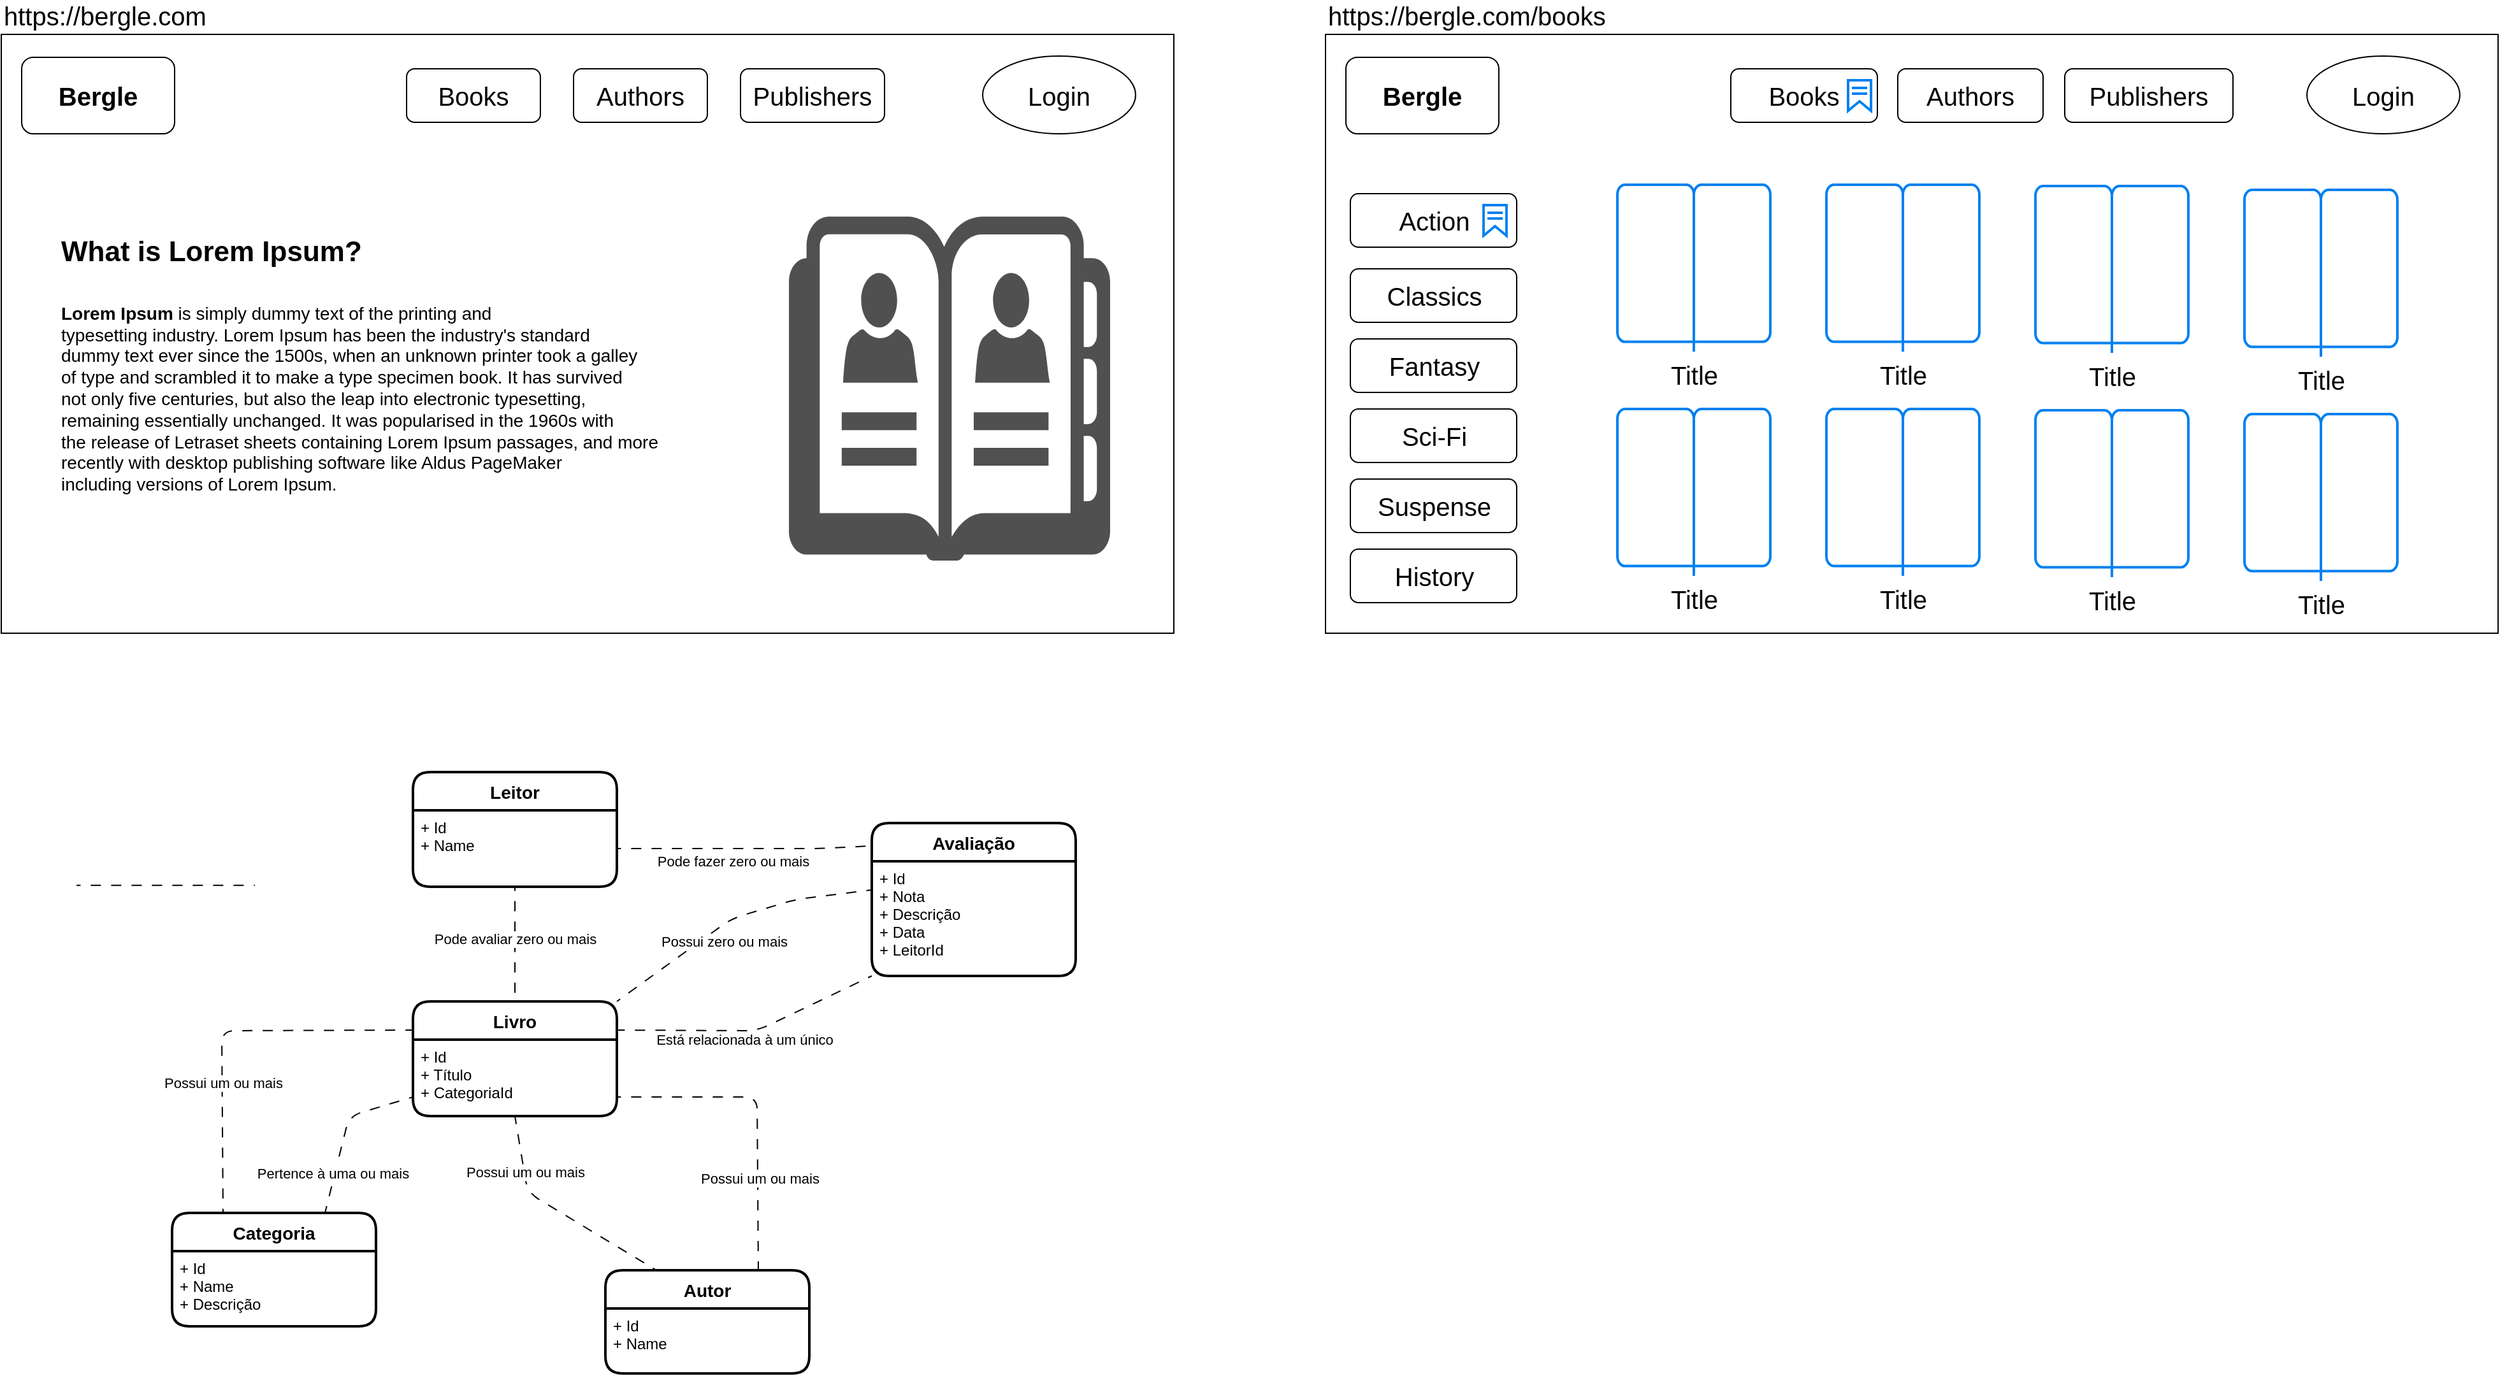 <mxfile>
    <diagram id="aeK9TVIWi9eqSDKCjZsI" name="Page-1">
        <mxGraphModel dx="1261" dy="881" grid="0" gridSize="10" guides="1" tooltips="1" connect="1" arrows="1" fold="1" page="1" pageScale="1" pageWidth="4681" pageHeight="3300" math="0" shadow="0">
            <root>
                <mxCell id="0"/>
                <mxCell id="1" parent="0"/>
                <mxCell id="2" value="https://bergle.com" style="rounded=0;whiteSpace=wrap;html=1;verticalAlign=bottom;labelPosition=center;verticalLabelPosition=top;align=left;fontStyle=0;fontSize=20;" vertex="1" parent="1">
                    <mxGeometry x="84" y="57" width="920" height="470" as="geometry"/>
                </mxCell>
                <mxCell id="D5PJ7m-70zFiwvf29XOF-29" value="Leitor" style="swimlane;childLayout=stackLayout;horizontal=1;startSize=30;horizontalStack=0;rounded=1;fontSize=14;fontStyle=1;strokeWidth=2;resizeParent=0;resizeLast=1;shadow=0;dashed=0;align=center;" parent="1" vertex="1">
                    <mxGeometry x="407" y="636" width="160" height="90" as="geometry"/>
                </mxCell>
                <mxCell id="D5PJ7m-70zFiwvf29XOF-30" value="+ Id&#10;+ Name" style="align=left;strokeColor=none;fillColor=none;spacingLeft=4;fontSize=12;verticalAlign=top;resizable=0;rotatable=0;part=1;" parent="D5PJ7m-70zFiwvf29XOF-29" vertex="1">
                    <mxGeometry y="30" width="160" height="60" as="geometry"/>
                </mxCell>
                <mxCell id="D5PJ7m-70zFiwvf29XOF-31" value="Avaliação" style="swimlane;childLayout=stackLayout;horizontal=1;startSize=30;horizontalStack=0;rounded=1;fontSize=14;fontStyle=1;strokeWidth=2;resizeParent=0;resizeLast=1;shadow=0;dashed=0;align=center;" parent="1" vertex="1">
                    <mxGeometry x="767" y="676" width="160" height="120" as="geometry"/>
                </mxCell>
                <mxCell id="D5PJ7m-70zFiwvf29XOF-32" value="+ Id&#10;+ Nota&#10;+ Descrição&#10;+ Data&#10;+ LeitorId&#10;" style="align=left;strokeColor=none;fillColor=none;spacingLeft=4;fontSize=12;verticalAlign=top;resizable=0;rotatable=0;part=1;" parent="D5PJ7m-70zFiwvf29XOF-31" vertex="1">
                    <mxGeometry y="30" width="160" height="90" as="geometry"/>
                </mxCell>
                <mxCell id="D5PJ7m-70zFiwvf29XOF-33" value="Livro" style="swimlane;childLayout=stackLayout;horizontal=1;startSize=30;horizontalStack=0;rounded=1;fontSize=14;fontStyle=1;strokeWidth=2;resizeParent=0;resizeLast=1;shadow=0;dashed=0;align=center;" parent="1" vertex="1">
                    <mxGeometry x="407" y="816" width="160" height="90" as="geometry"/>
                </mxCell>
                <mxCell id="D5PJ7m-70zFiwvf29XOF-34" value="+ Id&#10;+ Título&#10;+ CategoriaId&#10;" style="align=left;strokeColor=none;fillColor=none;spacingLeft=4;fontSize=12;verticalAlign=top;resizable=0;rotatable=0;part=1;" parent="D5PJ7m-70zFiwvf29XOF-33" vertex="1">
                    <mxGeometry y="30" width="160" height="60" as="geometry"/>
                </mxCell>
                <mxCell id="D5PJ7m-70zFiwvf29XOF-35" value="Autor" style="swimlane;childLayout=stackLayout;horizontal=1;startSize=30;horizontalStack=0;rounded=1;fontSize=14;fontStyle=1;strokeWidth=2;resizeParent=0;resizeLast=1;shadow=0;dashed=0;align=center;comic=0;moveCells=0;treeMoving=0;treeFolding=0;autosize=0;" parent="1" vertex="1">
                    <mxGeometry x="558" y="1027" width="160" height="81" as="geometry"/>
                </mxCell>
                <mxCell id="D5PJ7m-70zFiwvf29XOF-36" value="+ Id&#10;+ Name&#10;" style="align=left;strokeColor=none;fillColor=none;spacingLeft=4;fontSize=12;verticalAlign=top;resizable=0;rotatable=0;part=1;" parent="D5PJ7m-70zFiwvf29XOF-35" vertex="1">
                    <mxGeometry y="30" width="160" height="51" as="geometry"/>
                </mxCell>
                <mxCell id="D5PJ7m-70zFiwvf29XOF-37" value="Categoria" style="swimlane;childLayout=stackLayout;horizontal=1;startSize=30;horizontalStack=0;rounded=1;fontSize=14;fontStyle=1;strokeWidth=2;resizeParent=0;resizeLast=1;shadow=0;dashed=0;align=center;" parent="1" vertex="1">
                    <mxGeometry x="218" y="982" width="160" height="89" as="geometry"/>
                </mxCell>
                <mxCell id="D5PJ7m-70zFiwvf29XOF-38" value="+ Id&#10;+ Name&#10;+ Descrição" style="align=left;strokeColor=none;fillColor=none;spacingLeft=4;fontSize=12;verticalAlign=top;resizable=0;rotatable=0;part=1;" parent="D5PJ7m-70zFiwvf29XOF-37" vertex="1">
                    <mxGeometry y="30" width="160" height="59" as="geometry"/>
                </mxCell>
                <mxCell id="D5PJ7m-70zFiwvf29XOF-51" value="" style="endArrow=none;html=1;rounded=1;flowAnimation=1;exitX=1;exitY=0.5;exitDx=0;exitDy=0;orthogonal=0;" parent="1" source="D5PJ7m-70zFiwvf29XOF-30" edge="1">
                    <mxGeometry relative="1" as="geometry">
                        <mxPoint x="597" y="696" as="sourcePoint"/>
                        <mxPoint x="765" y="694" as="targetPoint"/>
                        <Array as="points">
                            <mxPoint x="667" y="696"/>
                            <mxPoint x="727" y="696"/>
                        </Array>
                    </mxGeometry>
                </mxCell>
                <mxCell id="D5PJ7m-70zFiwvf29XOF-52" value="Pode fazer zero ou mais" style="edgeLabel;html=1;align=center;verticalAlign=middle;resizable=0;points=[];" parent="D5PJ7m-70zFiwvf29XOF-51" vertex="1" connectable="0">
                    <mxGeometry x="-0.119" relative="1" as="geometry">
                        <mxPoint x="4" y="10" as="offset"/>
                    </mxGeometry>
                </mxCell>
                <mxCell id="D5PJ7m-70zFiwvf29XOF-55" value="" style="endArrow=none;html=1;rounded=1;flowAnimation=1;exitX=0;exitY=1;exitDx=0;exitDy=0;entryX=1;entryY=0.25;entryDx=0;entryDy=0;" parent="1" source="D5PJ7m-70zFiwvf29XOF-32" target="D5PJ7m-70zFiwvf29XOF-33" edge="1">
                    <mxGeometry relative="1" as="geometry">
                        <mxPoint x="747" y="836" as="sourcePoint"/>
                        <mxPoint x="607" y="836" as="targetPoint"/>
                        <Array as="points">
                            <mxPoint x="677" y="839"/>
                        </Array>
                    </mxGeometry>
                </mxCell>
                <mxCell id="D5PJ7m-70zFiwvf29XOF-56" value="Está relacionada à um único" style="edgeLabel;html=1;align=center;verticalAlign=middle;resizable=0;points=[];" parent="D5PJ7m-70zFiwvf29XOF-55" vertex="1" connectable="0">
                    <mxGeometry x="0.148" y="1" relative="1" as="geometry">
                        <mxPoint x="11" y="6" as="offset"/>
                    </mxGeometry>
                </mxCell>
                <mxCell id="D5PJ7m-70zFiwvf29XOF-57" value="" style="endArrow=none;html=1;rounded=0;flowAnimation=1;entryX=0.5;entryY=0;entryDx=0;entryDy=0;exitX=0.5;exitY=1;exitDx=0;exitDy=0;" parent="1" source="D5PJ7m-70zFiwvf29XOF-30" target="D5PJ7m-70zFiwvf29XOF-33" edge="1">
                    <mxGeometry relative="1" as="geometry">
                        <mxPoint x="417" y="766" as="sourcePoint"/>
                        <mxPoint x="557" y="766" as="targetPoint"/>
                    </mxGeometry>
                </mxCell>
                <mxCell id="D5PJ7m-70zFiwvf29XOF-58" value="Pode avaliar zero ou mais" style="edgeLabel;html=1;align=center;verticalAlign=middle;resizable=0;points=[];" parent="D5PJ7m-70zFiwvf29XOF-57" vertex="1" connectable="0">
                    <mxGeometry x="-0.518" relative="1" as="geometry">
                        <mxPoint y="19" as="offset"/>
                    </mxGeometry>
                </mxCell>
                <mxCell id="D5PJ7m-70zFiwvf29XOF-61" value="" style="endArrow=none;html=1;rounded=1;flowAnimation=1;exitX=1;exitY=0;exitDx=0;exitDy=0;orthogonal=0;entryX=0;entryY=0.25;entryDx=0;entryDy=0;" parent="1" source="D5PJ7m-70zFiwvf29XOF-33" target="D5PJ7m-70zFiwvf29XOF-32" edge="1">
                    <mxGeometry relative="1" as="geometry">
                        <mxPoint x="547" y="788" as="sourcePoint"/>
                        <mxPoint x="745" y="786.0" as="targetPoint"/>
                        <Array as="points">
                            <mxPoint x="657" y="751"/>
                            <mxPoint x="707" y="736"/>
                        </Array>
                    </mxGeometry>
                </mxCell>
                <mxCell id="D5PJ7m-70zFiwvf29XOF-62" value="Possui zero ou mais" style="edgeLabel;html=1;align=center;verticalAlign=middle;resizable=0;points=[];" parent="D5PJ7m-70zFiwvf29XOF-61" vertex="1" connectable="0">
                    <mxGeometry x="-0.119" relative="1" as="geometry">
                        <mxPoint x="4" y="10" as="offset"/>
                    </mxGeometry>
                </mxCell>
                <mxCell id="D5PJ7m-70zFiwvf29XOF-67" value="" style="endArrow=none;html=1;rounded=1;flowAnimation=1;exitX=0;exitY=0.75;exitDx=0;exitDy=0;entryX=0.75;entryY=0;entryDx=0;entryDy=0;" parent="1" source="D5PJ7m-70zFiwvf29XOF-34" target="D5PJ7m-70zFiwvf29XOF-37" edge="1">
                    <mxGeometry relative="1" as="geometry">
                        <mxPoint x="277" y="936" as="sourcePoint"/>
                        <mxPoint x="417" y="936" as="targetPoint"/>
                        <Array as="points">
                            <mxPoint x="357" y="906"/>
                        </Array>
                    </mxGeometry>
                </mxCell>
                <mxCell id="D5PJ7m-70zFiwvf29XOF-68" value="Pertence à uma ou mais" style="edgeLabel;html=1;align=center;verticalAlign=middle;resizable=0;points=[];" parent="D5PJ7m-70zFiwvf29XOF-67" vertex="1" connectable="0">
                    <mxGeometry x="0.696" y="1" relative="1" as="geometry">
                        <mxPoint y="-12" as="offset"/>
                    </mxGeometry>
                </mxCell>
                <mxCell id="D5PJ7m-70zFiwvf29XOF-69" value="" style="endArrow=none;html=1;rounded=1;flowAnimation=1;entryX=0;entryY=0.25;entryDx=0;entryDy=0;exitX=0.25;exitY=0;exitDx=0;exitDy=0;" parent="1" source="D5PJ7m-70zFiwvf29XOF-37" target="D5PJ7m-70zFiwvf29XOF-33" edge="1">
                    <mxGeometry relative="1" as="geometry">
                        <mxPoint x="237" y="860.66" as="sourcePoint"/>
                        <mxPoint x="377" y="860.66" as="targetPoint"/>
                        <Array as="points">
                            <mxPoint x="257" y="839"/>
                        </Array>
                    </mxGeometry>
                </mxCell>
                <mxCell id="D5PJ7m-70zFiwvf29XOF-70" value="Possui um ou mais" style="edgeLabel;html=1;align=center;verticalAlign=middle;resizable=0;points=[];" parent="D5PJ7m-70zFiwvf29XOF-69" vertex="1" connectable="0">
                    <mxGeometry x="-0.212" y="-1" relative="1" as="geometry">
                        <mxPoint y="13" as="offset"/>
                    </mxGeometry>
                </mxCell>
                <mxCell id="D5PJ7m-70zFiwvf29XOF-71" value="" style="endArrow=none;html=1;rounded=1;flowAnimation=1;entryX=0.5;entryY=1;entryDx=0;entryDy=0;exitX=0.25;exitY=0;exitDx=0;exitDy=0;" parent="1" source="D5PJ7m-70zFiwvf29XOF-35" target="D5PJ7m-70zFiwvf29XOF-34" edge="1">
                    <mxGeometry relative="1" as="geometry">
                        <mxPoint x="427" y="966.0" as="sourcePoint"/>
                        <mxPoint x="567" y="966.0" as="targetPoint"/>
                        <Array as="points">
                            <mxPoint x="497" y="966"/>
                        </Array>
                    </mxGeometry>
                </mxCell>
                <mxCell id="D5PJ7m-70zFiwvf29XOF-72" value="Possui um ou mais" style="edgeLabel;html=1;align=center;verticalAlign=middle;resizable=0;points=[];" parent="D5PJ7m-70zFiwvf29XOF-71" vertex="1" connectable="0">
                    <mxGeometry x="0.502" relative="1" as="geometry">
                        <mxPoint as="offset"/>
                    </mxGeometry>
                </mxCell>
                <mxCell id="D5PJ7m-70zFiwvf29XOF-73" value="" style="endArrow=none;html=1;rounded=1;flowAnimation=1;exitX=1;exitY=0.75;exitDx=0;exitDy=0;entryX=0.75;entryY=0;entryDx=0;entryDy=0;" parent="1" source="D5PJ7m-70zFiwvf29XOF-34" target="D5PJ7m-70zFiwvf29XOF-35" edge="1">
                    <mxGeometry relative="1" as="geometry">
                        <mxPoint x="597" y="906.0" as="sourcePoint"/>
                        <mxPoint x="737" y="906.0" as="targetPoint"/>
                        <Array as="points">
                            <mxPoint x="677" y="891"/>
                        </Array>
                    </mxGeometry>
                </mxCell>
                <mxCell id="D5PJ7m-70zFiwvf29XOF-74" value="Possui um ou mais" style="edgeLabel;html=1;align=center;verticalAlign=middle;resizable=0;points=[];" parent="D5PJ7m-70zFiwvf29XOF-73" vertex="1" connectable="0">
                    <mxGeometry x="0.413" y="1" relative="1" as="geometry">
                        <mxPoint as="offset"/>
                    </mxGeometry>
                </mxCell>
                <mxCell id="D5PJ7m-70zFiwvf29XOF-81" value="" style="endArrow=none;html=1;rounded=1;flowAnimation=1;" parent="1" edge="1">
                    <mxGeometry relative="1" as="geometry">
                        <mxPoint x="143" y="724.82" as="sourcePoint"/>
                        <mxPoint x="283" y="724.82" as="targetPoint"/>
                    </mxGeometry>
                </mxCell>
                <mxCell id="3" value="Bergle" style="rounded=1;whiteSpace=wrap;html=1;fontSize=20;align=center;verticalAlign=middle;fontStyle=1;" vertex="1" parent="1">
                    <mxGeometry x="100" y="75" width="120" height="60" as="geometry"/>
                </mxCell>
                <mxCell id="4" value="Books" style="rounded=1;whiteSpace=wrap;html=1;fontSize=20;align=center;verticalAlign=middle;fontStyle=0" vertex="1" parent="1">
                    <mxGeometry x="402" y="84" width="105" height="42" as="geometry"/>
                </mxCell>
                <mxCell id="5" value="Authors" style="rounded=1;whiteSpace=wrap;html=1;fontSize=20;align=center;verticalAlign=middle;fontStyle=0" vertex="1" parent="1">
                    <mxGeometry x="533" y="84" width="105" height="42" as="geometry"/>
                </mxCell>
                <mxCell id="6" value="Publishers" style="rounded=1;whiteSpace=wrap;html=1;fontSize=20;align=center;verticalAlign=middle;fontStyle=0" vertex="1" parent="1">
                    <mxGeometry x="664" y="84" width="113" height="42" as="geometry"/>
                </mxCell>
                <mxCell id="7" value="Login" style="ellipse;whiteSpace=wrap;html=1;fontSize=20;align=center;verticalAlign=middle;" vertex="1" parent="1">
                    <mxGeometry x="854" y="74" width="120" height="61" as="geometry"/>
                </mxCell>
                <mxCell id="9" value="" style="pointerEvents=1;shadow=0;dashed=0;html=1;strokeColor=none;fillColor=#505050;labelPosition=center;verticalLabelPosition=bottom;verticalAlign=top;outlineConnect=0;align=center;shape=mxgraph.office.concepts.address_book;fontSize=20;" vertex="1" parent="1">
                    <mxGeometry x="702" y="200" width="252" height="270" as="geometry"/>
                </mxCell>
                <mxCell id="11" value="&lt;div&gt;&lt;h2 style=&quot;&quot;&gt;&lt;font style=&quot;font-size: 22px&quot;&gt;What is Lorem Ipsum?&lt;/font&gt;&lt;/h2&gt;&lt;p style=&quot;font-size: 14px;&quot;&gt;&lt;strong&gt;Lorem Ipsum&lt;/strong&gt; is simply dummy text of the printing and&lt;br&gt; typesetting industry. Lorem Ipsum has been the industry's standard &lt;br&gt;dummy text ever since the 1500s, when an unknown printer took a galley &lt;br&gt;of type and scrambled it to make a type specimen book. It has survived &lt;br&gt;not only five centuries, but also the leap into electronic typesetting, &lt;br&gt;remaining essentially unchanged. It was popularised in the 1960s with &lt;br&gt;the release of Letraset sheets containing Lorem Ipsum passages, and more&lt;br&gt; recently with desktop publishing software like Aldus PageMaker &lt;br&gt;including versions of Lorem Ipsum.&lt;/p&gt;&lt;/div&gt;" style="text;html=1;strokeColor=none;fillColor=none;align=left;verticalAlign=top;whiteSpace=wrap;rounded=0;fontSize=20;" vertex="1" parent="1">
                    <mxGeometry x="129" y="175" width="533" height="295" as="geometry"/>
                </mxCell>
                <mxCell id="12" value="https://bergle.com/books" style="rounded=0;whiteSpace=wrap;html=1;verticalAlign=bottom;labelPosition=center;verticalLabelPosition=top;align=left;fontStyle=0;fontSize=20;" vertex="1" parent="1">
                    <mxGeometry x="1123" y="57" width="920" height="470" as="geometry"/>
                </mxCell>
                <mxCell id="13" value="Bergle" style="rounded=1;whiteSpace=wrap;html=1;fontSize=20;align=center;verticalAlign=middle;fontStyle=1;" vertex="1" parent="1">
                    <mxGeometry x="1139" y="75" width="120" height="60" as="geometry"/>
                </mxCell>
                <mxCell id="14" value="Books" style="rounded=1;whiteSpace=wrap;html=1;fontSize=20;align=center;verticalAlign=middle;fontStyle=0" vertex="1" parent="1">
                    <mxGeometry x="1441" y="84" width="115" height="42" as="geometry"/>
                </mxCell>
                <mxCell id="15" value="Authors" style="rounded=1;whiteSpace=wrap;html=1;fontSize=20;align=center;verticalAlign=middle;fontStyle=0" vertex="1" parent="1">
                    <mxGeometry x="1572" y="84" width="114" height="42" as="geometry"/>
                </mxCell>
                <mxCell id="16" value="Publishers" style="rounded=1;whiteSpace=wrap;html=1;fontSize=20;align=center;verticalAlign=middle;fontStyle=0" vertex="1" parent="1">
                    <mxGeometry x="1703" y="84" width="132" height="42" as="geometry"/>
                </mxCell>
                <mxCell id="17" value="Login" style="ellipse;whiteSpace=wrap;html=1;fontSize=20;align=center;verticalAlign=middle;" vertex="1" parent="1">
                    <mxGeometry x="1893" y="74" width="120" height="61" as="geometry"/>
                </mxCell>
                <mxCell id="20" value="Title&lt;br&gt;" style="html=1;verticalLabelPosition=bottom;align=center;labelBackgroundColor=none;verticalAlign=top;strokeWidth=2;strokeColor=#0080F0;shadow=0;dashed=0;shape=mxgraph.ios7.icons.book;fontSize=20;" vertex="1" parent="1">
                    <mxGeometry x="1352" y="175" width="120" height="131" as="geometry"/>
                </mxCell>
                <mxCell id="21" value="Action" style="rounded=1;whiteSpace=wrap;html=1;fontSize=20;align=center;verticalAlign=middle;fontStyle=0;" vertex="1" parent="1">
                    <mxGeometry x="1142.5" y="182" width="130.5" height="42" as="geometry"/>
                </mxCell>
                <mxCell id="22" value="Sci-Fi" style="rounded=1;whiteSpace=wrap;html=1;fontSize=20;align=center;verticalAlign=middle;fontStyle=0" vertex="1" parent="1">
                    <mxGeometry x="1142.5" y="351" width="130.5" height="42" as="geometry"/>
                </mxCell>
                <mxCell id="23" value="Classics" style="rounded=1;whiteSpace=wrap;html=1;fontSize=20;align=center;verticalAlign=middle;fontStyle=0" vertex="1" parent="1">
                    <mxGeometry x="1142.5" y="241" width="130.5" height="42" as="geometry"/>
                </mxCell>
                <mxCell id="24" value="Fantasy" style="rounded=1;whiteSpace=wrap;html=1;fontSize=20;align=center;verticalAlign=middle;fontStyle=0" vertex="1" parent="1">
                    <mxGeometry x="1142.5" y="296" width="130.5" height="42" as="geometry"/>
                </mxCell>
                <mxCell id="25" value="Suspense" style="rounded=1;whiteSpace=wrap;html=1;fontSize=20;align=center;verticalAlign=middle;fontStyle=0" vertex="1" parent="1">
                    <mxGeometry x="1142.5" y="406" width="130.5" height="42" as="geometry"/>
                </mxCell>
                <mxCell id="26" value="History" style="rounded=1;whiteSpace=wrap;html=1;fontSize=20;align=center;verticalAlign=middle;fontStyle=0" vertex="1" parent="1">
                    <mxGeometry x="1142.5" y="461" width="130.5" height="42" as="geometry"/>
                </mxCell>
                <mxCell id="27" value="" style="html=1;verticalLabelPosition=bottom;align=center;labelBackgroundColor=#ffffff;verticalAlign=top;strokeWidth=2;strokeColor=#0080F0;shadow=0;dashed=0;shape=mxgraph.ios7.icons.bookmark;fontSize=20;" vertex="1" parent="1">
                    <mxGeometry x="1247" y="191" width="18" height="24" as="geometry"/>
                </mxCell>
                <mxCell id="28" value="" style="html=1;verticalLabelPosition=bottom;align=center;labelBackgroundColor=#ffffff;verticalAlign=top;strokeWidth=2;strokeColor=#0080F0;shadow=0;dashed=0;shape=mxgraph.ios7.icons.bookmark;fontSize=20;" vertex="1" parent="1">
                    <mxGeometry x="1533" y="93" width="18" height="24" as="geometry"/>
                </mxCell>
                <mxCell id="29" value="Title&lt;br&gt;" style="html=1;verticalLabelPosition=bottom;align=center;labelBackgroundColor=none;verticalAlign=top;strokeWidth=2;strokeColor=#0080F0;shadow=0;dashed=0;shape=mxgraph.ios7.icons.book;fontSize=20;" vertex="1" parent="1">
                    <mxGeometry x="1516" y="175" width="120" height="131" as="geometry"/>
                </mxCell>
                <mxCell id="30" value="Title&lt;br&gt;" style="html=1;verticalLabelPosition=bottom;align=center;labelBackgroundColor=none;verticalAlign=top;strokeWidth=2;strokeColor=#0080F0;shadow=0;dashed=0;shape=mxgraph.ios7.icons.book;fontSize=20;" vertex="1" parent="1">
                    <mxGeometry x="1680" y="176" width="120" height="131" as="geometry"/>
                </mxCell>
                <mxCell id="31" value="Title&lt;br&gt;" style="html=1;verticalLabelPosition=bottom;align=center;labelBackgroundColor=none;verticalAlign=top;strokeWidth=2;strokeColor=#0080F0;shadow=0;dashed=0;shape=mxgraph.ios7.icons.book;fontSize=20;" vertex="1" parent="1">
                    <mxGeometry x="1844" y="179" width="120" height="131" as="geometry"/>
                </mxCell>
                <mxCell id="32" value="Title&lt;br&gt;" style="html=1;verticalLabelPosition=bottom;align=center;labelBackgroundColor=none;verticalAlign=top;strokeWidth=2;strokeColor=#0080F0;shadow=0;dashed=0;shape=mxgraph.ios7.icons.book;fontSize=20;" vertex="1" parent="1">
                    <mxGeometry x="1352" y="351" width="120" height="131" as="geometry"/>
                </mxCell>
                <mxCell id="33" value="Title&lt;br&gt;" style="html=1;verticalLabelPosition=bottom;align=center;labelBackgroundColor=none;verticalAlign=top;strokeWidth=2;strokeColor=#0080F0;shadow=0;dashed=0;shape=mxgraph.ios7.icons.book;fontSize=20;" vertex="1" parent="1">
                    <mxGeometry x="1516" y="351" width="120" height="131" as="geometry"/>
                </mxCell>
                <mxCell id="34" value="Title&lt;br&gt;" style="html=1;verticalLabelPosition=bottom;align=center;labelBackgroundColor=none;verticalAlign=top;strokeWidth=2;strokeColor=#0080F0;shadow=0;dashed=0;shape=mxgraph.ios7.icons.book;fontSize=20;" vertex="1" parent="1">
                    <mxGeometry x="1680" y="352" width="120" height="131" as="geometry"/>
                </mxCell>
                <mxCell id="35" value="Title&lt;br&gt;" style="html=1;verticalLabelPosition=bottom;align=center;labelBackgroundColor=none;verticalAlign=top;strokeWidth=2;strokeColor=#0080F0;shadow=0;dashed=0;shape=mxgraph.ios7.icons.book;fontSize=20;" vertex="1" parent="1">
                    <mxGeometry x="1844" y="355" width="120" height="131" as="geometry"/>
                </mxCell>
            </root>
        </mxGraphModel>
    </diagram>
</mxfile>